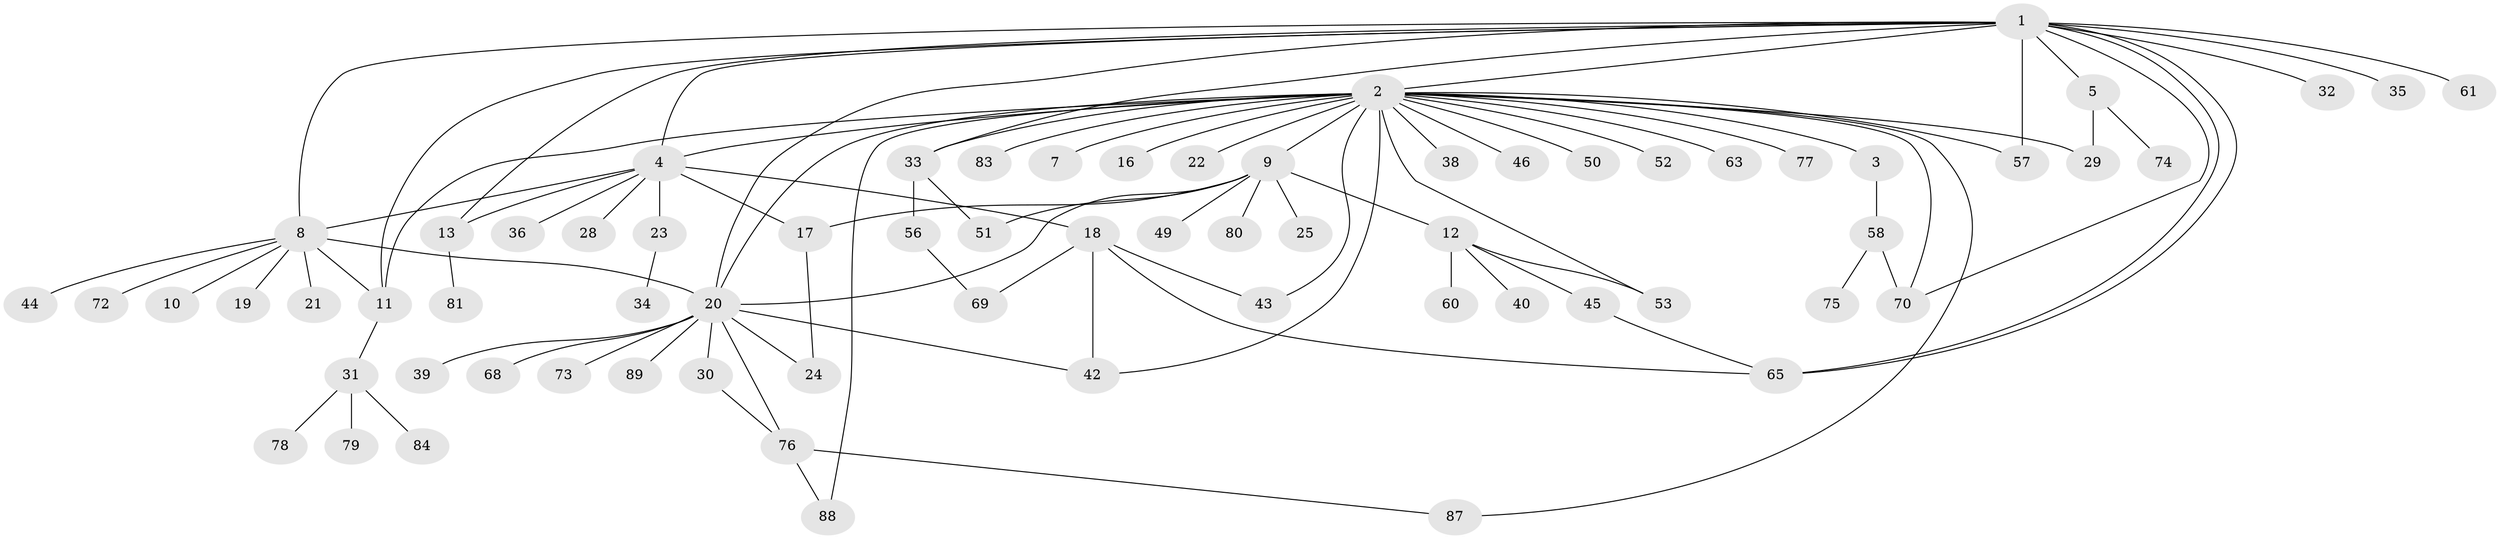 // Generated by graph-tools (version 1.1) at 2025/51/02/27/25 19:51:58]
// undirected, 69 vertices, 95 edges
graph export_dot {
graph [start="1"]
  node [color=gray90,style=filled];
  1 [super="+37"];
  2 [super="+6"];
  3 [super="+54"];
  4 [super="+26"];
  5 [super="+86"];
  7;
  8 [super="+71"];
  9 [super="+15"];
  10;
  11 [super="+14"];
  12 [super="+55"];
  13;
  16;
  17 [super="+59"];
  18 [super="+47"];
  19;
  20 [super="+27"];
  21;
  22;
  23;
  24;
  25;
  28 [super="+62"];
  29 [super="+85"];
  30;
  31 [super="+66"];
  32;
  33 [super="+48"];
  34 [super="+67"];
  35;
  36;
  38;
  39 [super="+41"];
  40;
  42;
  43;
  44;
  45;
  46;
  49;
  50;
  51;
  52;
  53;
  56;
  57;
  58;
  60;
  61 [super="+64"];
  63;
  65;
  68;
  69;
  70;
  72;
  73;
  74;
  75;
  76 [super="+82"];
  77;
  78;
  79;
  80;
  81;
  83;
  84;
  87;
  88;
  89;
  1 -- 2;
  1 -- 4;
  1 -- 5;
  1 -- 8;
  1 -- 13;
  1 -- 20;
  1 -- 32;
  1 -- 33;
  1 -- 35;
  1 -- 57;
  1 -- 61;
  1 -- 65;
  1 -- 65;
  1 -- 70;
  1 -- 11;
  2 -- 3;
  2 -- 4;
  2 -- 33;
  2 -- 42;
  2 -- 43;
  2 -- 50;
  2 -- 70;
  2 -- 7;
  2 -- 9 [weight=2];
  2 -- 77;
  2 -- 16;
  2 -- 83;
  2 -- 22;
  2 -- 87;
  2 -- 88;
  2 -- 29;
  2 -- 38;
  2 -- 46;
  2 -- 52;
  2 -- 53;
  2 -- 57;
  2 -- 63;
  2 -- 20;
  2 -- 11;
  3 -- 58;
  4 -- 13;
  4 -- 17;
  4 -- 18;
  4 -- 23;
  4 -- 8;
  4 -- 28;
  4 -- 36;
  5 -- 74;
  5 -- 29;
  8 -- 10;
  8 -- 11;
  8 -- 19;
  8 -- 21;
  8 -- 44;
  8 -- 72;
  8 -- 20;
  9 -- 12;
  9 -- 49;
  9 -- 51;
  9 -- 80;
  9 -- 17;
  9 -- 20;
  9 -- 25;
  11 -- 31;
  12 -- 40;
  12 -- 45;
  12 -- 60;
  12 -- 53;
  13 -- 81;
  17 -- 24;
  18 -- 42;
  18 -- 43;
  18 -- 65;
  18 -- 69;
  20 -- 24;
  20 -- 68;
  20 -- 39;
  20 -- 73;
  20 -- 42;
  20 -- 76;
  20 -- 89;
  20 -- 30;
  23 -- 34;
  30 -- 76;
  31 -- 78;
  31 -- 79;
  31 -- 84;
  33 -- 51;
  33 -- 56;
  45 -- 65;
  56 -- 69;
  58 -- 70;
  58 -- 75;
  76 -- 87;
  76 -- 88;
}
